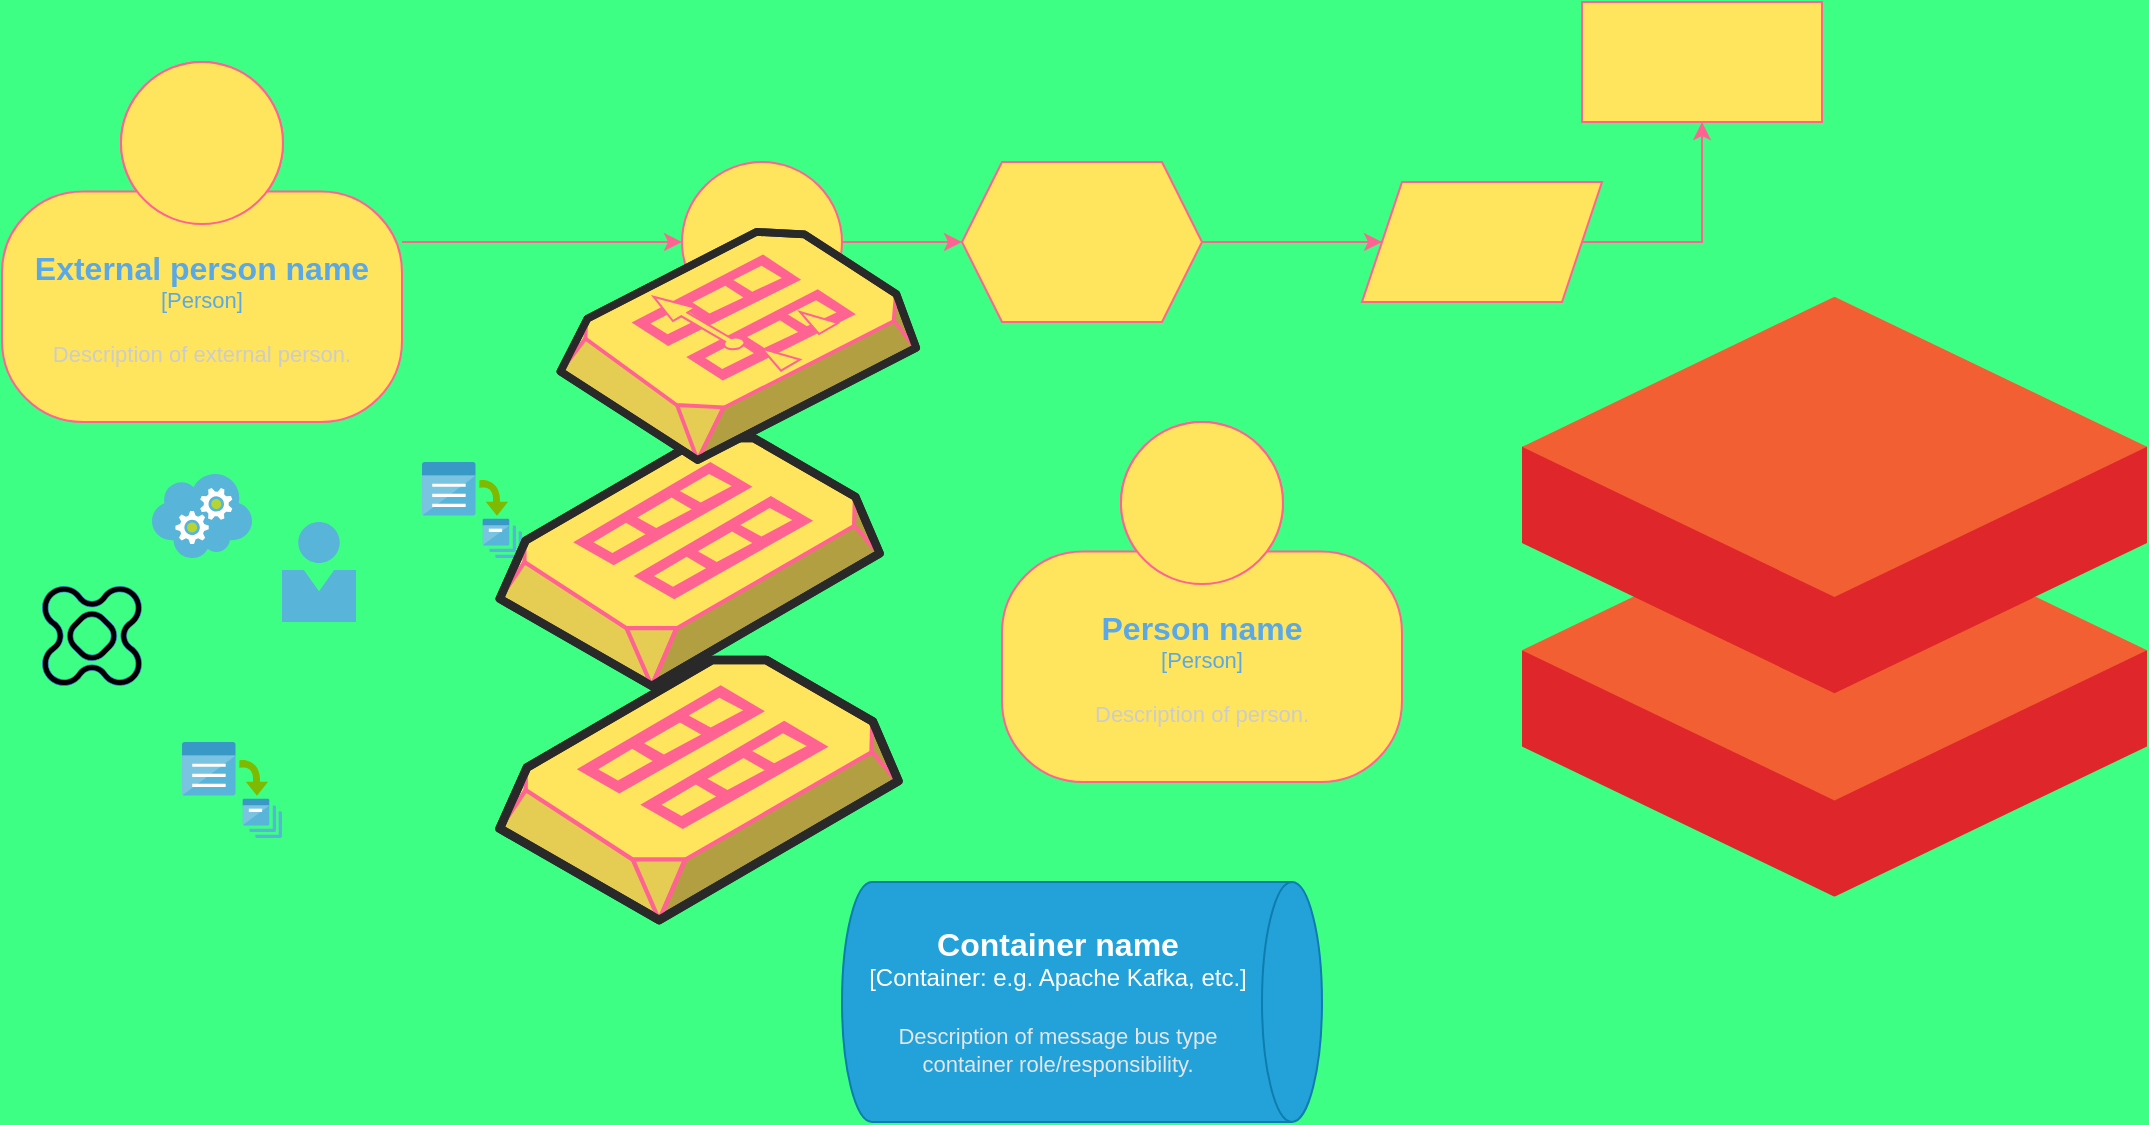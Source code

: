 <mxfile version="22.1.5" type="github">
  <diagram name="Page-1" id="GfUmj1pkPzhHIZp9-YQ2">
    <mxGraphModel dx="1050" dy="542" grid="1" gridSize="10" guides="1" tooltips="1" connect="1" arrows="1" fold="1" page="1" pageScale="1" pageWidth="850" pageHeight="1100" background="#3DFF84" math="0" shadow="0">
      <root>
        <mxCell id="0" />
        <mxCell id="1" parent="0" />
        <mxCell id="jf5PPdOuDlF9HIFyWGPY-3" value="" style="edgeStyle=orthogonalEdgeStyle;rounded=0;orthogonalLoop=1;jettySize=auto;html=1;labelBackgroundColor=none;strokeColor=#FF6392;fontColor=default;" edge="1" parent="1" source="jf5PPdOuDlF9HIFyWGPY-1" target="jf5PPdOuDlF9HIFyWGPY-2">
          <mxGeometry relative="1" as="geometry" />
        </mxCell>
        <object placeholders="1" c4Name="External person name" c4Type="Person" c4Description="Description of external person." label="&lt;font style=&quot;font-size: 16px&quot;&gt;&lt;b&gt;%c4Name%&lt;/b&gt;&lt;/font&gt;&lt;div&gt;[%c4Type%]&lt;/div&gt;&lt;br&gt;&lt;div&gt;&lt;font style=&quot;font-size: 11px&quot;&gt;&lt;font color=&quot;#cccccc&quot;&gt;%c4Description%&lt;/font&gt;&lt;/div&gt;" tags="fssd" id="jf5PPdOuDlF9HIFyWGPY-1">
          <mxCell style="html=1;fontSize=11;dashed=0;whiteSpace=wrap;fillColor=#FFE45E;strokeColor=#FF6392;fontColor=#5AA9E6;shape=mxgraph.c4.person2;align=center;metaEdit=1;points=[[0.5,0,0],[1,0.5,0],[1,0.75,0],[0.75,1,0],[0.5,1,0],[0.25,1,0],[0,0.75,0],[0,0.5,0]];resizable=0;labelBackgroundColor=none;" vertex="1" parent="1">
            <mxGeometry x="100" y="60" width="200" height="180" as="geometry" />
          </mxCell>
        </object>
        <mxCell id="jf5PPdOuDlF9HIFyWGPY-5" value="" style="edgeStyle=orthogonalEdgeStyle;rounded=0;orthogonalLoop=1;jettySize=auto;html=1;labelBackgroundColor=none;strokeColor=#FF6392;fontColor=default;" edge="1" parent="1" source="jf5PPdOuDlF9HIFyWGPY-2" target="jf5PPdOuDlF9HIFyWGPY-4">
          <mxGeometry relative="1" as="geometry" />
        </mxCell>
        <UserObject label="" tags="fdsfdsdf" id="jf5PPdOuDlF9HIFyWGPY-2">
          <mxCell style="ellipse;whiteSpace=wrap;html=1;fontSize=11;fillColor=#FFE45E;strokeColor=#FF6392;fontColor=#5AA9E6;dashed=0;labelBackgroundColor=none;" vertex="1" parent="1">
            <mxGeometry x="440" y="110" width="80" height="80" as="geometry" />
          </mxCell>
        </UserObject>
        <mxCell id="jf5PPdOuDlF9HIFyWGPY-7" value="" style="edgeStyle=orthogonalEdgeStyle;rounded=0;orthogonalLoop=1;jettySize=auto;html=1;labelBackgroundColor=none;strokeColor=#FF6392;fontColor=default;" edge="1" parent="1" source="jf5PPdOuDlF9HIFyWGPY-4" target="jf5PPdOuDlF9HIFyWGPY-6">
          <mxGeometry relative="1" as="geometry" />
        </mxCell>
        <mxCell id="jf5PPdOuDlF9HIFyWGPY-9" value="" style="edgeStyle=orthogonalEdgeStyle;rounded=0;orthogonalLoop=1;jettySize=auto;html=1;labelBackgroundColor=none;strokeColor=#FF6392;fontColor=default;" edge="1" parent="1" source="jf5PPdOuDlF9HIFyWGPY-4" target="jf5PPdOuDlF9HIFyWGPY-8">
          <mxGeometry relative="1" as="geometry" />
        </mxCell>
        <UserObject label="" tags="fssd" id="jf5PPdOuDlF9HIFyWGPY-4">
          <mxCell style="shape=hexagon;perimeter=hexagonPerimeter2;whiteSpace=wrap;html=1;fixedSize=1;fontSize=11;fillColor=#FFE45E;strokeColor=#FF6392;fontColor=#5AA9E6;dashed=0;labelBackgroundColor=none;" vertex="1" parent="1">
            <mxGeometry x="580" y="110" width="120" height="80" as="geometry" />
          </mxCell>
        </UserObject>
        <UserObject label="" tags="fssd" id="jf5PPdOuDlF9HIFyWGPY-6">
          <mxCell style="shape=parallelogram;perimeter=parallelogramPerimeter;whiteSpace=wrap;html=1;fixedSize=1;fontSize=11;fillColor=#FFE45E;strokeColor=#FF6392;fontColor=#5AA9E6;dashed=0;labelBackgroundColor=none;" vertex="1" parent="1">
            <mxGeometry x="780" y="120" width="120" height="60" as="geometry" />
          </mxCell>
        </UserObject>
        <UserObject label="" tags="fssd" id="jf5PPdOuDlF9HIFyWGPY-8">
          <mxCell style="whiteSpace=wrap;html=1;fontSize=11;fillColor=#FFE45E;strokeColor=#FF6392;fontColor=#5AA9E6;dashed=0;labelBackgroundColor=none;" vertex="1" parent="1">
            <mxGeometry x="890" y="30" width="120" height="60" as="geometry" />
          </mxCell>
        </UserObject>
        <mxCell id="jf5PPdOuDlF9HIFyWGPY-11" value="" style="image;sketch=0;aspect=fixed;html=1;points=[];align=center;fontSize=12;image=img/lib/mscae/Databricks.svg;labelBackgroundColor=none;fillColor=#FFE45E;strokeColor=#FF6392;fontColor=#5AA9E6;" vertex="1" parent="1">
          <mxGeometry x="860" y="177.33" width="312.5" height="300" as="geometry" />
        </mxCell>
        <mxCell id="jf5PPdOuDlF9HIFyWGPY-13" value="" style="image;sketch=0;aspect=fixed;html=1;points=[];align=center;fontSize=12;image=img/lib/mscae/Batch_Accounts.svg;labelBackgroundColor=none;fillColor=#FFE45E;strokeColor=#FF6392;fontColor=#5AA9E6;" vertex="1" parent="1">
          <mxGeometry x="310" y="260" width="50" height="48" as="geometry" />
        </mxCell>
        <mxCell id="jf5PPdOuDlF9HIFyWGPY-14" value="" style="image;sketch=0;aspect=fixed;html=1;points=[];align=center;fontSize=12;image=img/lib/mscae/Cloud_Services_Classic.svg;labelBackgroundColor=none;fillColor=#FFE45E;strokeColor=#FF6392;fontColor=#5AA9E6;" vertex="1" parent="1">
          <mxGeometry x="175" y="266" width="50" height="42" as="geometry" />
        </mxCell>
        <mxCell id="jf5PPdOuDlF9HIFyWGPY-15" value="" style="image;sketch=0;aspect=fixed;html=1;points=[];align=center;fontSize=12;image=img/lib/mscae/Batch_Accounts.svg;labelBackgroundColor=none;fillColor=#FFE45E;strokeColor=#FF6392;fontColor=#5AA9E6;" vertex="1" parent="1">
          <mxGeometry x="190" y="400" width="50" height="48" as="geometry" />
        </mxCell>
        <mxCell id="jf5PPdOuDlF9HIFyWGPY-16" value="" style="image;sketch=0;aspect=fixed;html=1;points=[];align=center;fontSize=12;image=img/lib/mscae/Citrix_Virtual_Desktops_Essentials.svg;labelBackgroundColor=none;fillColor=#FFE45E;strokeColor=#FF6392;fontColor=#5AA9E6;" vertex="1" parent="1">
          <mxGeometry x="120" y="321.95" width="50" height="50" as="geometry" />
        </mxCell>
        <mxCell id="jf5PPdOuDlF9HIFyWGPY-17" value="" style="image;sketch=0;aspect=fixed;html=1;points=[];align=center;fontSize=12;image=img/lib/mscae/Person.svg;labelBackgroundColor=none;fillColor=#FFE45E;strokeColor=#FF6392;fontColor=#5AA9E6;" vertex="1" parent="1">
          <mxGeometry x="240" y="290" width="37" height="50" as="geometry" />
        </mxCell>
        <mxCell id="jf5PPdOuDlF9HIFyWGPY-20" value="" style="verticalLabelPosition=bottom;html=1;verticalAlign=top;strokeWidth=1;align=center;outlineConnect=0;dashed=0;outlineConnect=0;shape=mxgraph.aws3d.ami;aspect=fixed;fillColor=#FFE45E;strokeColor=#FF6392;labelBackgroundColor=none;fontColor=#5AA9E6;" vertex="1" parent="1">
          <mxGeometry x="348.84" y="359" width="199.33" height="130" as="geometry" />
        </mxCell>
        <mxCell id="jf5PPdOuDlF9HIFyWGPY-21" value="" style="verticalLabelPosition=bottom;html=1;verticalAlign=top;strokeWidth=1;align=center;outlineConnect=0;dashed=0;outlineConnect=0;shape=mxgraph.aws3d.ami;aspect=fixed;fillColor=#FFE45E;strokeColor=#FF6392;labelBackgroundColor=none;fontColor=#5AA9E6;" vertex="1" parent="1">
          <mxGeometry x="348.84" y="248.04" width="190" height="123.91" as="geometry" />
        </mxCell>
        <mxCell id="jf5PPdOuDlF9HIFyWGPY-22" value="" style="verticalLabelPosition=bottom;html=1;verticalAlign=top;strokeWidth=1;align=center;outlineConnect=0;dashed=0;outlineConnect=0;shape=mxgraph.aws3d.ami;aspect=fixed;fillColor=#FFE45E;strokeColor=#FF6392;rotation=3;labelBackgroundColor=none;fontColor=#5AA9E6;" vertex="1" parent="1">
          <mxGeometry x="380" y="144.57" width="177" height="115.43" as="geometry" />
        </mxCell>
        <mxCell id="jf5PPdOuDlF9HIFyWGPY-23" value="" style="verticalLabelPosition=bottom;html=1;verticalAlign=top;strokeWidth=1;align=center;outlineConnect=0;dashed=0;outlineConnect=0;shape=mxgraph.aws3d.arrowNW;fillColor=#FFE45E;aspect=fixed;labelBackgroundColor=none;strokeColor=#FF6392;fontColor=#5AA9E6;" vertex="1" parent="1">
          <mxGeometry x="425.76" y="177.33" width="45.5" height="26" as="geometry" />
        </mxCell>
        <object placeholders="1" c4Name="Person name" c4Type="Person" c4Description="Description of person." label="&lt;font style=&quot;font-size: 16px&quot;&gt;&lt;b&gt;%c4Name%&lt;/b&gt;&lt;/font&gt;&lt;div&gt;[%c4Type%]&lt;/div&gt;&lt;br&gt;&lt;div&gt;&lt;font style=&quot;font-size: 11px&quot;&gt;&lt;font color=&quot;#cccccc&quot;&gt;%c4Description%&lt;/font&gt;&lt;/div&gt;" id="jf5PPdOuDlF9HIFyWGPY-24">
          <mxCell style="html=1;fontSize=11;dashed=0;whiteSpace=wrap;fillColor=#FFE45E;strokeColor=#FF6392;fontColor=#5AA9E6;shape=mxgraph.c4.person2;align=center;metaEdit=1;points=[[0.5,0,0],[1,0.5,0],[1,0.75,0],[0.75,1,0],[0.5,1,0],[0.25,1,0],[0,0.75,0],[0,0.5,0]];resizable=0;labelBackgroundColor=none;" vertex="1" parent="1">
            <mxGeometry x="600" y="240" width="200" height="180" as="geometry" />
          </mxCell>
        </object>
        <mxCell id="jf5PPdOuDlF9HIFyWGPY-25" value="" style="verticalLabelPosition=bottom;html=1;verticalAlign=top;strokeWidth=1;align=center;outlineConnect=0;dashed=0;outlineConnect=0;shape=mxgraph.aws3d.arrowhead2;fillColor=#FFE45E;aspect=fixed;labelBackgroundColor=none;strokeColor=#FF6392;fontColor=#5AA9E6;" vertex="1" parent="1">
          <mxGeometry x="480" y="203.33" width="19" height="11" as="geometry" />
        </mxCell>
        <mxCell id="jf5PPdOuDlF9HIFyWGPY-26" value="" style="verticalLabelPosition=bottom;html=1;verticalAlign=top;strokeWidth=1;align=center;outlineConnect=0;dashed=0;outlineConnect=0;shape=mxgraph.aws3d.arrowhead2;fillColor=#FFE45E;aspect=fixed;labelBackgroundColor=none;strokeColor=#FF6392;fontColor=#5AA9E6;" vertex="1" parent="1">
          <mxGeometry x="499" y="185" width="19" height="11" as="geometry" />
        </mxCell>
        <object placeholders="1" c4Type="Container name" c4Container="Container" c4Technology="e.g. Apache Kafka, etc." c4Description="Description of message bus type container role/responsibility." label="&lt;font style=&quot;font-size: 16px&quot;&gt;&lt;b&gt;%c4Type%&lt;/b&gt;&lt;/font&gt;&lt;div&gt;[%c4Container%:&amp;nbsp;%c4Technology%]&lt;/div&gt;&lt;br&gt;&lt;div&gt;&lt;font style=&quot;font-size: 11px&quot;&gt;&lt;font color=&quot;#E6E6E6&quot;&gt;%c4Description%&lt;/font&gt;&lt;/div&gt;" id="jf5PPdOuDlF9HIFyWGPY-27">
          <mxCell style="shape=cylinder3;size=15;direction=south;whiteSpace=wrap;html=1;boundedLbl=1;rounded=0;labelBackgroundColor=none;fillColor=#23A2D9;fontSize=12;fontColor=#ffffff;align=center;strokeColor=#0E7DAD;metaEdit=1;points=[[0.5,0,0],[1,0.25,0],[1,0.5,0],[1,0.75,0],[0.5,1,0],[0,0.75,0],[0,0.5,0],[0,0.25,0]];resizable=0;rotation=0;" vertex="1" parent="1">
            <mxGeometry x="520" y="470" width="240" height="120" as="geometry" />
          </mxCell>
        </object>
      </root>
    </mxGraphModel>
  </diagram>
</mxfile>

